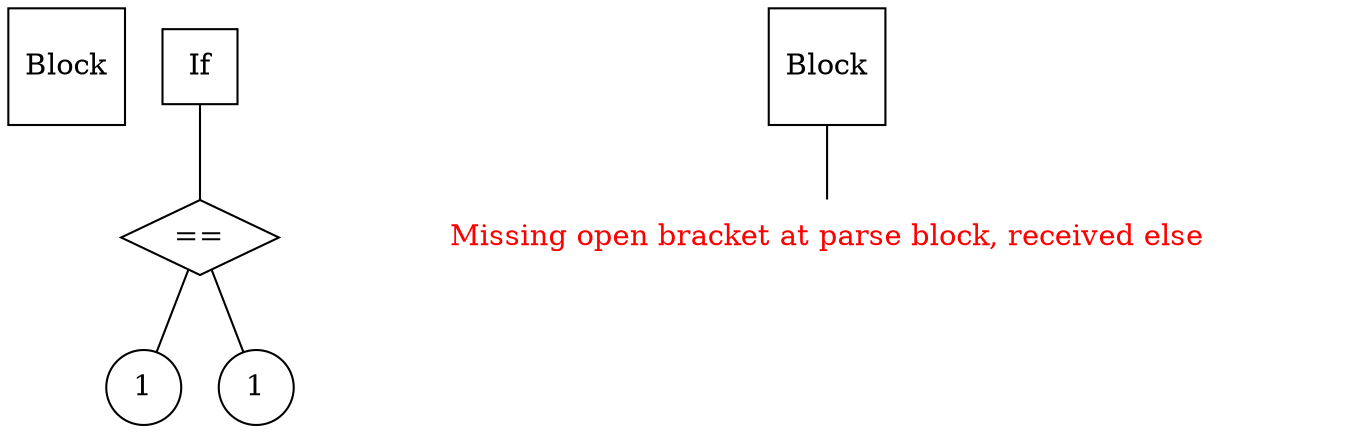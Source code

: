 graph g {
n0 [label = "Block", shape="square"]
n1 [label = "If", shape="square"]
n2 [label = "1", shape="circle"]
n3 [label = "==", shape="diamond"]
n4 [label = "1", shape="circle"]
n5 [label = "Block", shape="square"]
error [label = "Missing open bracket at parse block, received else", color="white", style="filled", fontcolor="red"]

"n3" -- "n2"
"n3" -- "n4"
"n1" -- "n3"
"n5" -- "error"
}